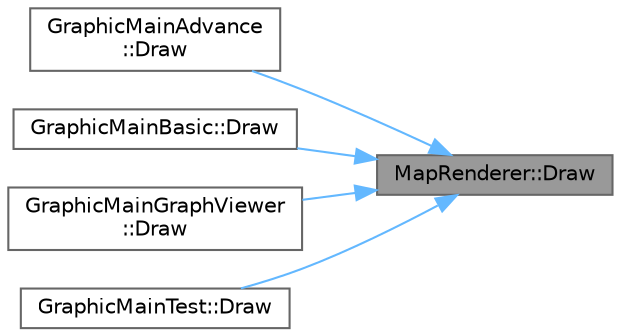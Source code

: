 digraph "MapRenderer::Draw"
{
 // LATEX_PDF_SIZE
  bgcolor="transparent";
  edge [fontname=Helvetica,fontsize=10,labelfontname=Helvetica,labelfontsize=10];
  node [fontname=Helvetica,fontsize=10,shape=box,height=0.2,width=0.4];
  rankdir="RL";
  Node1 [id="Node000001",label="MapRenderer::Draw",height=0.2,width=0.4,color="gray40", fillcolor="grey60", style="filled", fontcolor="black",tooltip="マップの描画を行う．"];
  Node1 -> Node2 [id="edge1_Node000001_Node000002",dir="back",color="steelblue1",style="solid",tooltip=" "];
  Node2 [id="Node000002",label="GraphicMainAdvance\l::Draw",height=0.2,width=0.4,color="grey40", fillcolor="white", style="filled",URL="$class_graphic_main_advance.html#a6692e76b6ea8bf3bc16f7e22c0feccbb",tooltip="描画を行う．ここでは描画系の処理のみを行い内部のデータを更新しないためconstを付けている．純粋仮想関数．"];
  Node1 -> Node3 [id="edge2_Node000001_Node000003",dir="back",color="steelblue1",style="solid",tooltip=" "];
  Node3 [id="Node000003",label="GraphicMainBasic::Draw",height=0.2,width=0.4,color="grey40", fillcolor="white", style="filled",URL="$class_graphic_main_basic.html#a1e698ba2d3c8d10a78d37f1be466b061",tooltip="描画を行う．ここでは描画系の処理のみを行い内部のデータを更新しないためconstを付けている．純粋仮想関数．"];
  Node1 -> Node4 [id="edge3_Node000001_Node000004",dir="back",color="steelblue1",style="solid",tooltip=" "];
  Node4 [id="Node000004",label="GraphicMainGraphViewer\l::Draw",height=0.2,width=0.4,color="grey40", fillcolor="white", style="filled",URL="$class_graphic_main_graph_viewer.html#a14795bbb91d4226833221de9ca9f8d8e",tooltip="描画を行う．ここでは描画系の処理のみを行い内部のデータを更新しないためconstを付けている．純粋仮想関数．"];
  Node1 -> Node5 [id="edge4_Node000001_Node000005",dir="back",color="steelblue1",style="solid",tooltip=" "];
  Node5 [id="Node000005",label="GraphicMainTest::Draw",height=0.2,width=0.4,color="grey40", fillcolor="white", style="filled",URL="$class_graphic_main_test.html#a89739811751658e7ad119ceb81eba60d",tooltip="描画を行う．ここでは描画系の処理のみを行い内部のデータを更新しないためconstを付けている．純粋仮想関数．"];
}
